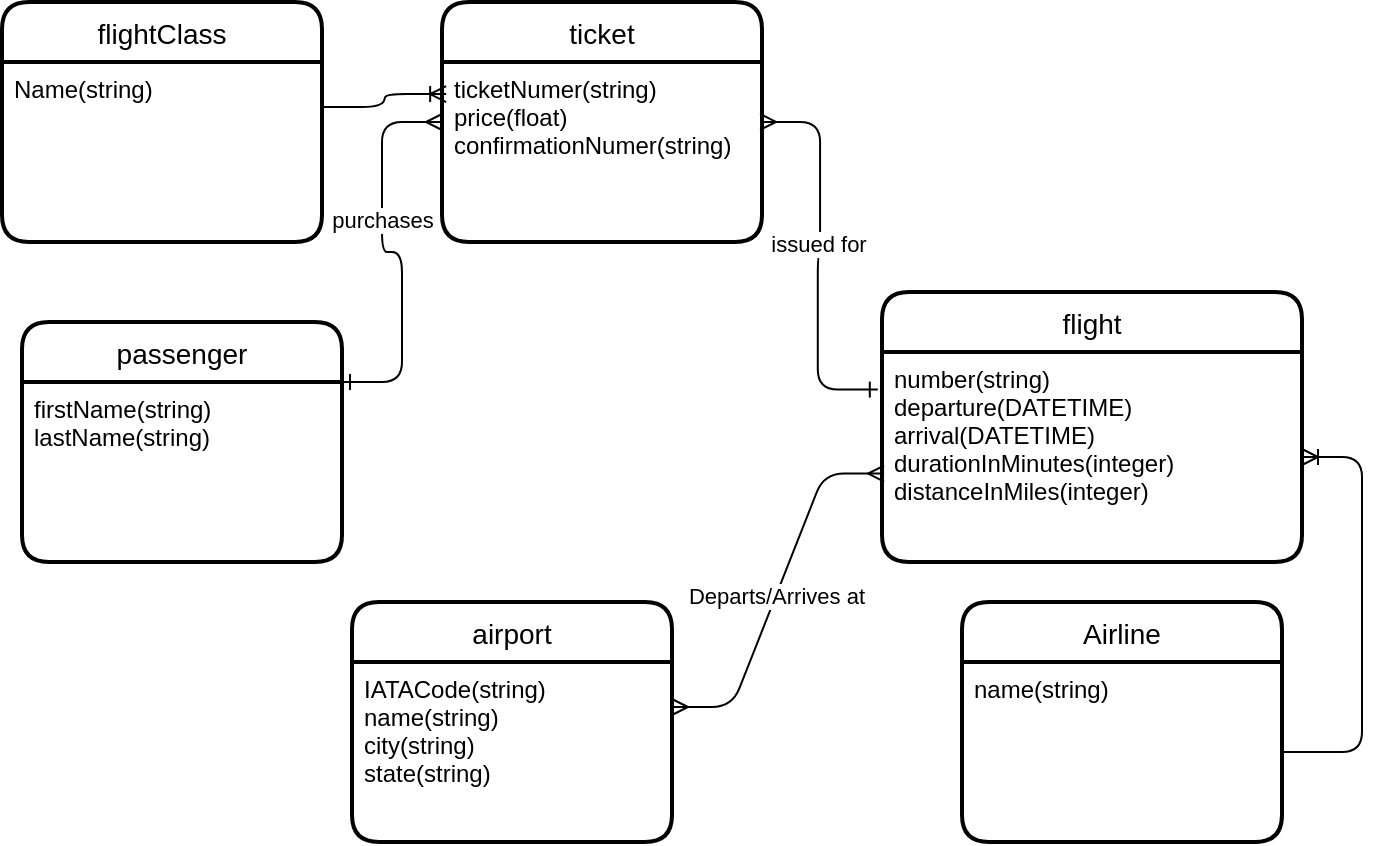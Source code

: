 <mxfile version="14.6.9" type="github">
  <diagram id="tR20AryKdcLz3GlmEhEK" name="Page-1">
    <mxGraphModel dx="975" dy="587" grid="1" gridSize="10" guides="1" tooltips="1" connect="1" arrows="1" fold="1" page="1" pageScale="1" pageWidth="850" pageHeight="1100" math="0" shadow="0">
      <root>
        <mxCell id="0" />
        <mxCell id="1" parent="0" />
        <mxCell id="bP90Zo4gkzNuYZzZ2SoU-1" value="passenger" style="swimlane;childLayout=stackLayout;horizontal=1;startSize=30;horizontalStack=0;rounded=1;fontSize=14;fontStyle=0;strokeWidth=2;resizeParent=0;resizeLast=1;shadow=0;dashed=0;align=center;" vertex="1" parent="1">
          <mxGeometry x="100" y="230" width="160" height="120" as="geometry" />
        </mxCell>
        <mxCell id="bP90Zo4gkzNuYZzZ2SoU-2" value="firstName(string)&#xa;lastName(string)&#xa;" style="align=left;strokeColor=none;fillColor=none;spacingLeft=4;fontSize=12;verticalAlign=top;resizable=0;rotatable=0;part=1;" vertex="1" parent="bP90Zo4gkzNuYZzZ2SoU-1">
          <mxGeometry y="30" width="160" height="90" as="geometry" />
        </mxCell>
        <mxCell id="bP90Zo4gkzNuYZzZ2SoU-3" value="flight" style="swimlane;childLayout=stackLayout;horizontal=1;startSize=30;horizontalStack=0;rounded=1;fontSize=14;fontStyle=0;strokeWidth=2;resizeParent=0;resizeLast=1;shadow=0;dashed=0;align=center;" vertex="1" parent="1">
          <mxGeometry x="530" y="215" width="210" height="135" as="geometry" />
        </mxCell>
        <mxCell id="bP90Zo4gkzNuYZzZ2SoU-4" value="number(string)&#xa;departure(DATETIME)&#xa;arrival(DATETIME)&#xa;durationInMinutes(integer)&#xa;distanceInMiles(integer)&#xa;" style="align=left;strokeColor=none;fillColor=none;spacingLeft=4;fontSize=12;verticalAlign=top;resizable=0;rotatable=0;part=1;" vertex="1" parent="bP90Zo4gkzNuYZzZ2SoU-3">
          <mxGeometry y="30" width="210" height="105" as="geometry" />
        </mxCell>
        <mxCell id="bP90Zo4gkzNuYZzZ2SoU-10" value="airport" style="swimlane;childLayout=stackLayout;horizontal=1;startSize=30;horizontalStack=0;rounded=1;fontSize=14;fontStyle=0;strokeWidth=2;resizeParent=0;resizeLast=1;shadow=0;dashed=0;align=center;" vertex="1" parent="1">
          <mxGeometry x="265" y="370" width="160" height="120" as="geometry" />
        </mxCell>
        <mxCell id="bP90Zo4gkzNuYZzZ2SoU-11" value="IATACode(string)&#xa;name(string)&#xa;city(string)&#xa;state(string)&#xa;" style="align=left;strokeColor=none;fillColor=none;spacingLeft=4;fontSize=12;verticalAlign=top;resizable=0;rotatable=0;part=1;" vertex="1" parent="bP90Zo4gkzNuYZzZ2SoU-10">
          <mxGeometry y="30" width="160" height="90" as="geometry" />
        </mxCell>
        <mxCell id="bP90Zo4gkzNuYZzZ2SoU-14" value="" style="edgeStyle=entityRelationEdgeStyle;fontSize=12;html=1;endArrow=ERmany;startArrow=ERmany;exitX=1;exitY=0.25;exitDx=0;exitDy=0;entryX=0.005;entryY=0.579;entryDx=0;entryDy=0;entryPerimeter=0;" edge="1" parent="1" source="bP90Zo4gkzNuYZzZ2SoU-11" target="bP90Zo4gkzNuYZzZ2SoU-4">
          <mxGeometry width="100" height="100" relative="1" as="geometry">
            <mxPoint x="340" y="280" as="sourcePoint" />
            <mxPoint x="440" y="180" as="targetPoint" />
          </mxGeometry>
        </mxCell>
        <mxCell id="bP90Zo4gkzNuYZzZ2SoU-15" value="Departs/Arrives at" style="edgeLabel;html=1;align=center;verticalAlign=middle;resizable=0;points=[];" vertex="1" connectable="0" parent="bP90Zo4gkzNuYZzZ2SoU-14">
          <mxGeometry x="-0.045" relative="1" as="geometry">
            <mxPoint y="-1" as="offset" />
          </mxGeometry>
        </mxCell>
        <mxCell id="bP90Zo4gkzNuYZzZ2SoU-16" value="ticket" style="swimlane;childLayout=stackLayout;horizontal=1;startSize=30;horizontalStack=0;rounded=1;fontSize=14;fontStyle=0;strokeWidth=2;resizeParent=0;resizeLast=1;shadow=0;dashed=0;align=center;" vertex="1" parent="1">
          <mxGeometry x="310" y="70" width="160" height="120" as="geometry" />
        </mxCell>
        <mxCell id="bP90Zo4gkzNuYZzZ2SoU-17" value="ticketNumer(string)&#xa;price(float)&#xa;confirmationNumer(string)&#xa;" style="align=left;strokeColor=none;fillColor=none;spacingLeft=4;fontSize=12;verticalAlign=top;resizable=0;rotatable=0;part=1;" vertex="1" parent="bP90Zo4gkzNuYZzZ2SoU-16">
          <mxGeometry y="30" width="160" height="90" as="geometry" />
        </mxCell>
        <mxCell id="bP90Zo4gkzNuYZzZ2SoU-18" value="" style="edgeStyle=entityRelationEdgeStyle;fontSize=12;html=1;endArrow=ERmany;startArrow=ERone;entryX=0;entryY=0.5;entryDx=0;entryDy=0;exitX=1;exitY=0;exitDx=0;exitDy=0;targetPerimeterSpacing=0;startFill=0;" edge="1" parent="1" source="bP90Zo4gkzNuYZzZ2SoU-2" target="bP90Zo4gkzNuYZzZ2SoU-16">
          <mxGeometry width="100" height="100" relative="1" as="geometry">
            <mxPoint x="160" y="140" as="sourcePoint" />
            <mxPoint x="260" y="40" as="targetPoint" />
          </mxGeometry>
        </mxCell>
        <mxCell id="bP90Zo4gkzNuYZzZ2SoU-20" value="purchases" style="edgeLabel;html=1;align=center;verticalAlign=middle;resizable=0;points=[];" vertex="1" connectable="0" parent="bP90Zo4gkzNuYZzZ2SoU-18">
          <mxGeometry x="0.211" relative="1" as="geometry">
            <mxPoint as="offset" />
          </mxGeometry>
        </mxCell>
        <mxCell id="bP90Zo4gkzNuYZzZ2SoU-19" value="" style="edgeStyle=entityRelationEdgeStyle;fontSize=12;html=1;endArrow=ERmany;startArrow=ERone;entryX=0.994;entryY=0.333;entryDx=0;entryDy=0;entryPerimeter=0;exitX=-0.01;exitY=0.179;exitDx=0;exitDy=0;exitPerimeter=0;endFill=0;startFill=0;" edge="1" parent="1" source="bP90Zo4gkzNuYZzZ2SoU-4" target="bP90Zo4gkzNuYZzZ2SoU-17">
          <mxGeometry width="100" height="100" relative="1" as="geometry">
            <mxPoint x="469" y="210" as="sourcePoint" />
            <mxPoint x="540" y="70" as="targetPoint" />
          </mxGeometry>
        </mxCell>
        <mxCell id="bP90Zo4gkzNuYZzZ2SoU-21" value="issued for" style="edgeLabel;html=1;align=center;verticalAlign=middle;resizable=0;points=[];" vertex="1" connectable="0" parent="bP90Zo4gkzNuYZzZ2SoU-19">
          <mxGeometry x="0.065" y="1" relative="1" as="geometry">
            <mxPoint as="offset" />
          </mxGeometry>
        </mxCell>
        <mxCell id="bP90Zo4gkzNuYZzZ2SoU-27" value="Airline" style="swimlane;childLayout=stackLayout;horizontal=1;startSize=30;horizontalStack=0;rounded=1;fontSize=14;fontStyle=0;strokeWidth=2;resizeParent=0;resizeLast=1;shadow=0;dashed=0;align=center;" vertex="1" parent="1">
          <mxGeometry x="570" y="370" width="160" height="120" as="geometry" />
        </mxCell>
        <mxCell id="bP90Zo4gkzNuYZzZ2SoU-28" value="name(string)" style="align=left;strokeColor=none;fillColor=none;spacingLeft=4;fontSize=12;verticalAlign=top;resizable=0;rotatable=0;part=1;" vertex="1" parent="bP90Zo4gkzNuYZzZ2SoU-27">
          <mxGeometry y="30" width="160" height="90" as="geometry" />
        </mxCell>
        <mxCell id="bP90Zo4gkzNuYZzZ2SoU-34" value="" style="edgeStyle=entityRelationEdgeStyle;fontSize=12;html=1;endArrow=ERoneToMany;targetPerimeterSpacing=0;exitX=1;exitY=0.5;exitDx=0;exitDy=0;" edge="1" parent="1" source="bP90Zo4gkzNuYZzZ2SoU-28" target="bP90Zo4gkzNuYZzZ2SoU-4">
          <mxGeometry width="100" height="100" relative="1" as="geometry">
            <mxPoint x="960" y="310" as="sourcePoint" />
            <mxPoint x="810" y="210" as="targetPoint" />
          </mxGeometry>
        </mxCell>
        <mxCell id="bP90Zo4gkzNuYZzZ2SoU-37" value="flightClass" style="swimlane;childLayout=stackLayout;horizontal=1;startSize=30;horizontalStack=0;rounded=1;fontSize=14;fontStyle=0;strokeWidth=2;resizeParent=0;resizeLast=1;shadow=0;dashed=0;align=center;" vertex="1" parent="1">
          <mxGeometry x="90" y="70" width="160" height="120" as="geometry" />
        </mxCell>
        <mxCell id="bP90Zo4gkzNuYZzZ2SoU-38" value="Name(string)" style="align=left;strokeColor=none;fillColor=none;spacingLeft=4;fontSize=12;verticalAlign=top;resizable=0;rotatable=0;part=1;" vertex="1" parent="bP90Zo4gkzNuYZzZ2SoU-37">
          <mxGeometry y="30" width="160" height="90" as="geometry" />
        </mxCell>
        <mxCell id="bP90Zo4gkzNuYZzZ2SoU-39" value="" style="edgeStyle=entityRelationEdgeStyle;fontSize=12;html=1;endArrow=ERoneToMany;targetPerimeterSpacing=0;exitX=1;exitY=0.25;exitDx=0;exitDy=0;entryX=0.013;entryY=0.178;entryDx=0;entryDy=0;entryPerimeter=0;" edge="1" parent="1" source="bP90Zo4gkzNuYZzZ2SoU-38" target="bP90Zo4gkzNuYZzZ2SoU-17">
          <mxGeometry width="100" height="100" relative="1" as="geometry">
            <mxPoint x="260" y="40" as="sourcePoint" />
            <mxPoint x="550" y="160" as="targetPoint" />
          </mxGeometry>
        </mxCell>
      </root>
    </mxGraphModel>
  </diagram>
</mxfile>
